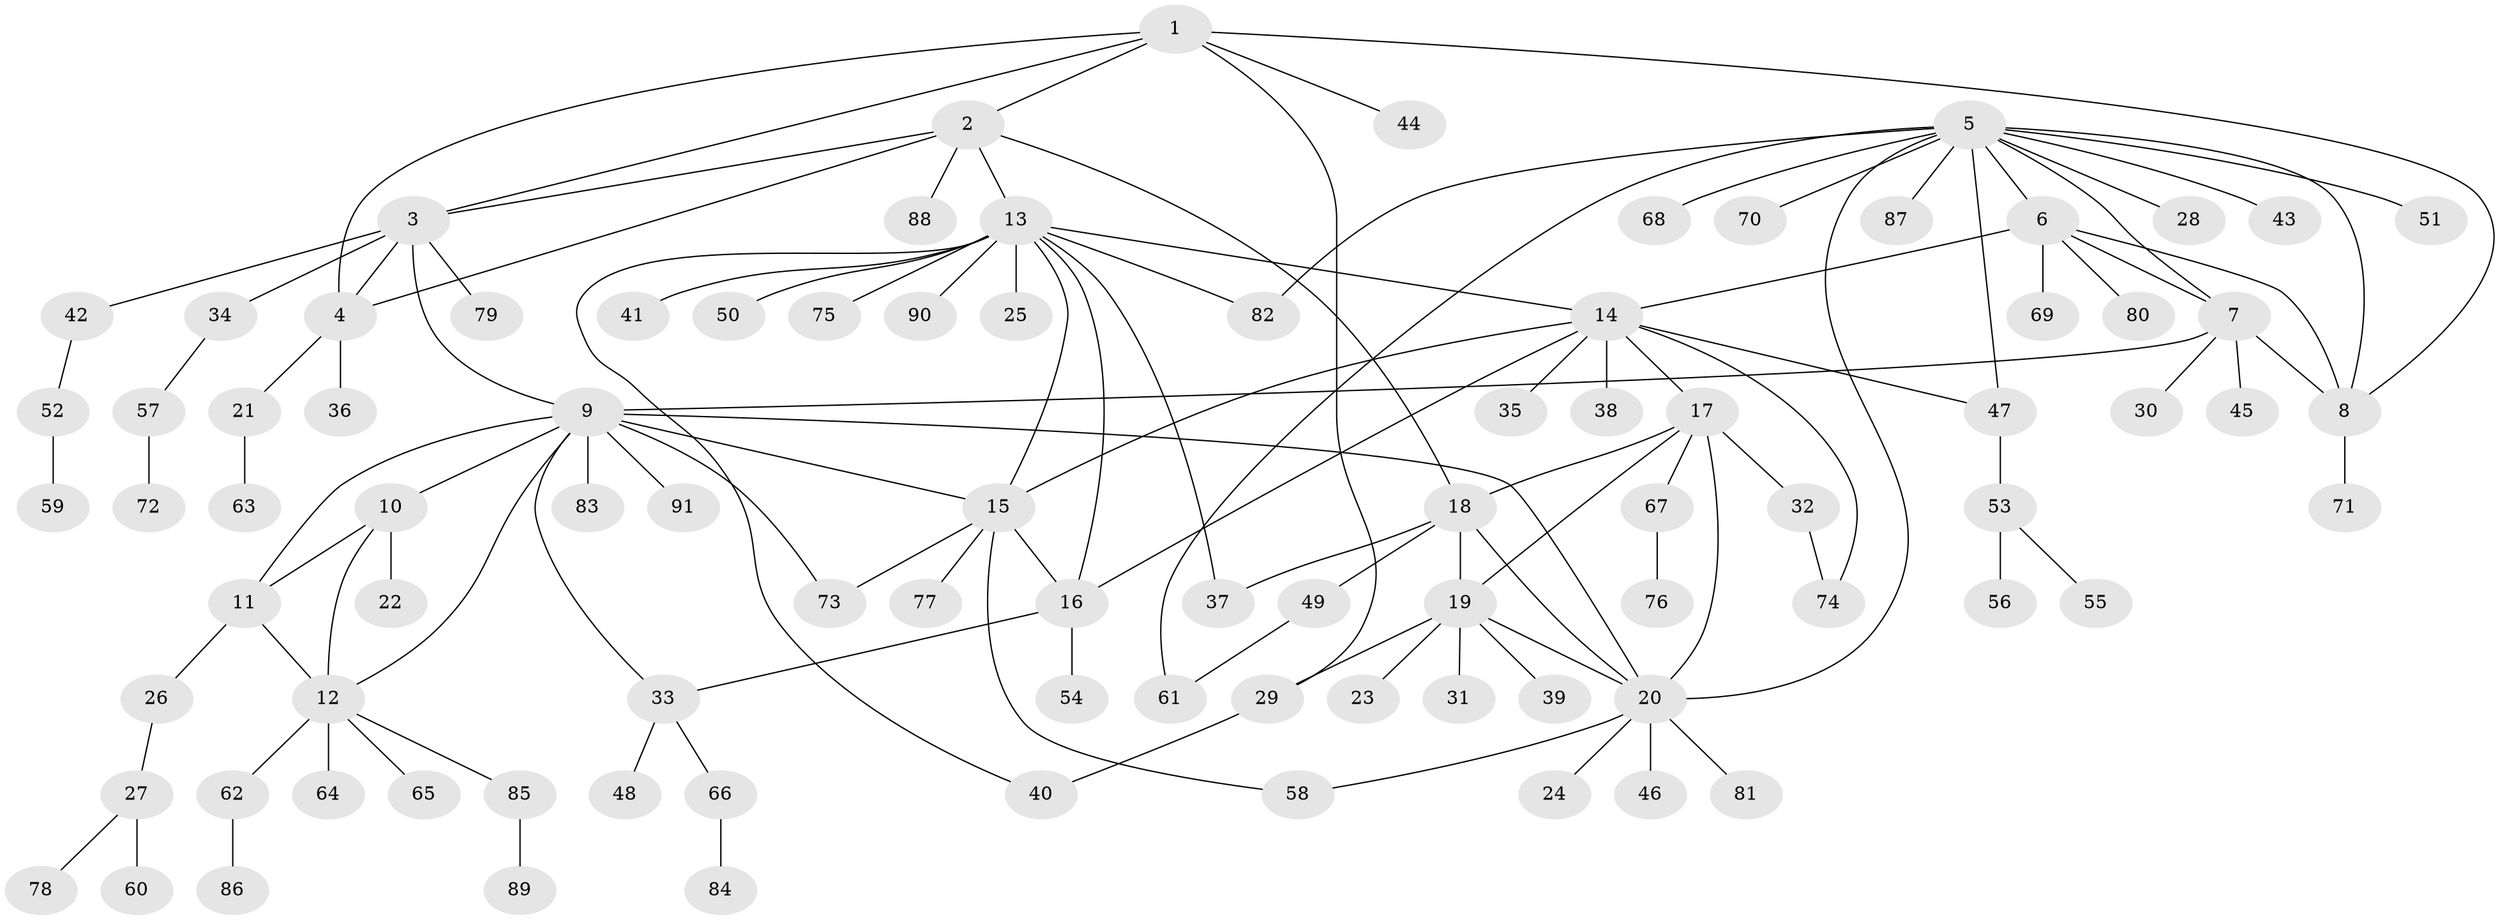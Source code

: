 // Generated by graph-tools (version 1.1) at 2025/50/03/09/25 03:50:26]
// undirected, 91 vertices, 121 edges
graph export_dot {
graph [start="1"]
  node [color=gray90,style=filled];
  1;
  2;
  3;
  4;
  5;
  6;
  7;
  8;
  9;
  10;
  11;
  12;
  13;
  14;
  15;
  16;
  17;
  18;
  19;
  20;
  21;
  22;
  23;
  24;
  25;
  26;
  27;
  28;
  29;
  30;
  31;
  32;
  33;
  34;
  35;
  36;
  37;
  38;
  39;
  40;
  41;
  42;
  43;
  44;
  45;
  46;
  47;
  48;
  49;
  50;
  51;
  52;
  53;
  54;
  55;
  56;
  57;
  58;
  59;
  60;
  61;
  62;
  63;
  64;
  65;
  66;
  67;
  68;
  69;
  70;
  71;
  72;
  73;
  74;
  75;
  76;
  77;
  78;
  79;
  80;
  81;
  82;
  83;
  84;
  85;
  86;
  87;
  88;
  89;
  90;
  91;
  1 -- 2;
  1 -- 3;
  1 -- 4;
  1 -- 8;
  1 -- 29;
  1 -- 44;
  2 -- 3;
  2 -- 4;
  2 -- 13;
  2 -- 18;
  2 -- 88;
  3 -- 4;
  3 -- 9;
  3 -- 34;
  3 -- 42;
  3 -- 79;
  4 -- 21;
  4 -- 36;
  5 -- 6;
  5 -- 7;
  5 -- 8;
  5 -- 20;
  5 -- 28;
  5 -- 43;
  5 -- 47;
  5 -- 51;
  5 -- 61;
  5 -- 68;
  5 -- 70;
  5 -- 82;
  5 -- 87;
  6 -- 7;
  6 -- 8;
  6 -- 14;
  6 -- 69;
  6 -- 80;
  7 -- 8;
  7 -- 9;
  7 -- 30;
  7 -- 45;
  8 -- 71;
  9 -- 10;
  9 -- 11;
  9 -- 12;
  9 -- 15;
  9 -- 20;
  9 -- 33;
  9 -- 73;
  9 -- 83;
  9 -- 91;
  10 -- 11;
  10 -- 12;
  10 -- 22;
  11 -- 12;
  11 -- 26;
  12 -- 62;
  12 -- 64;
  12 -- 65;
  12 -- 85;
  13 -- 14;
  13 -- 15;
  13 -- 16;
  13 -- 25;
  13 -- 37;
  13 -- 40;
  13 -- 41;
  13 -- 50;
  13 -- 75;
  13 -- 82;
  13 -- 90;
  14 -- 15;
  14 -- 16;
  14 -- 17;
  14 -- 35;
  14 -- 38;
  14 -- 47;
  14 -- 74;
  15 -- 16;
  15 -- 58;
  15 -- 73;
  15 -- 77;
  16 -- 33;
  16 -- 54;
  17 -- 18;
  17 -- 19;
  17 -- 20;
  17 -- 32;
  17 -- 67;
  18 -- 19;
  18 -- 20;
  18 -- 37;
  18 -- 49;
  19 -- 20;
  19 -- 23;
  19 -- 29;
  19 -- 31;
  19 -- 39;
  20 -- 24;
  20 -- 46;
  20 -- 58;
  20 -- 81;
  21 -- 63;
  26 -- 27;
  27 -- 60;
  27 -- 78;
  29 -- 40;
  32 -- 74;
  33 -- 48;
  33 -- 66;
  34 -- 57;
  42 -- 52;
  47 -- 53;
  49 -- 61;
  52 -- 59;
  53 -- 55;
  53 -- 56;
  57 -- 72;
  62 -- 86;
  66 -- 84;
  67 -- 76;
  85 -- 89;
}

